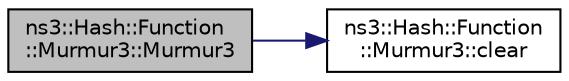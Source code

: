 digraph "ns3::Hash::Function::Murmur3::Murmur3"
{
 // LATEX_PDF_SIZE
  edge [fontname="Helvetica",fontsize="10",labelfontname="Helvetica",labelfontsize="10"];
  node [fontname="Helvetica",fontsize="10",shape=record];
  rankdir="LR";
  Node1 [label="ns3::Hash::Function\l::Murmur3::Murmur3",height=0.2,width=0.4,color="black", fillcolor="grey75", style="filled", fontcolor="black",tooltip="Constructor, clears internal state."];
  Node1 -> Node2 [color="midnightblue",fontsize="10",style="solid",fontname="Helvetica"];
  Node2 [label="ns3::Hash::Function\l::Murmur3::clear",height=0.2,width=0.4,color="black", fillcolor="white", style="filled",URL="$classns3_1_1_hash_1_1_function_1_1_murmur3.html#a1a8ba08bd81c47cbf774939f63a14bac",tooltip="Restore initial state."];
}
